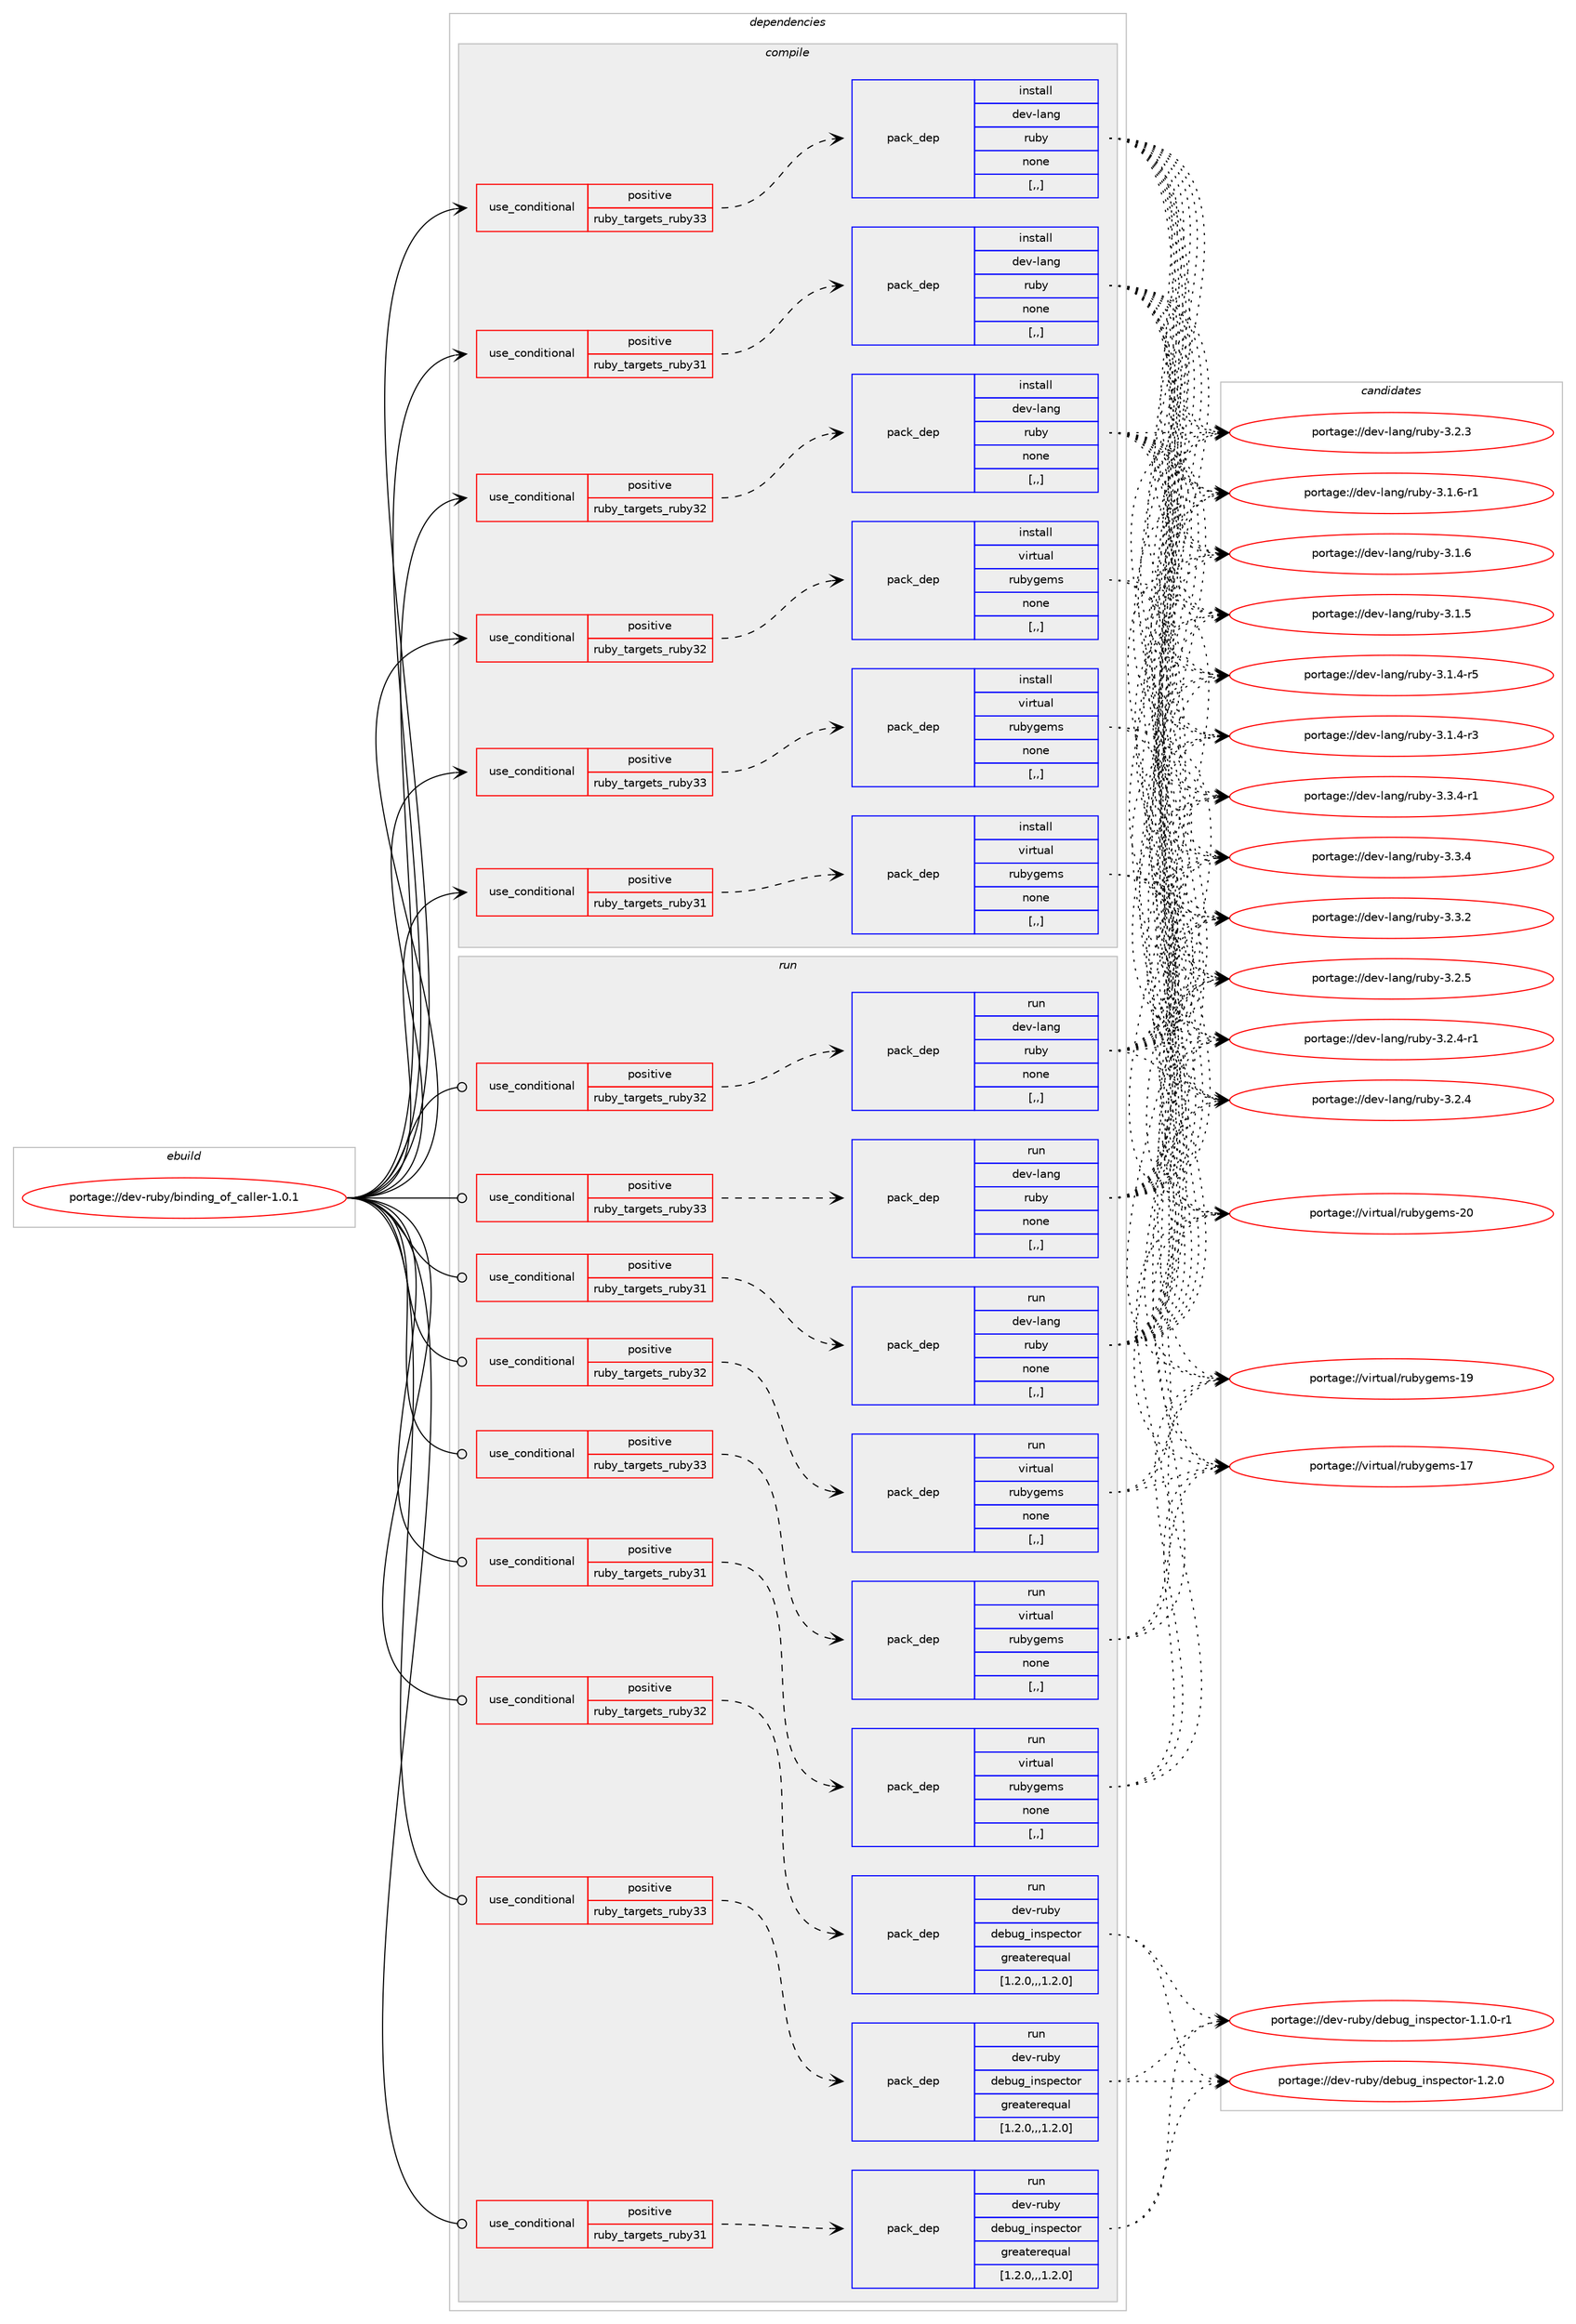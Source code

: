 digraph prolog {

# *************
# Graph options
# *************

newrank=true;
concentrate=true;
compound=true;
graph [rankdir=LR,fontname=Helvetica,fontsize=10,ranksep=1.5];#, ranksep=2.5, nodesep=0.2];
edge  [arrowhead=vee];
node  [fontname=Helvetica,fontsize=10];

# **********
# The ebuild
# **********

subgraph cluster_leftcol {
color=gray;
label=<<i>ebuild</i>>;
id [label="portage://dev-ruby/binding_of_caller-1.0.1", color=red, width=4, href="../dev-ruby/binding_of_caller-1.0.1.svg"];
}

# ****************
# The dependencies
# ****************

subgraph cluster_midcol {
color=gray;
label=<<i>dependencies</i>>;
subgraph cluster_compile {
fillcolor="#eeeeee";
style=filled;
label=<<i>compile</i>>;
subgraph cond45087 {
dependency178079 [label=<<TABLE BORDER="0" CELLBORDER="1" CELLSPACING="0" CELLPADDING="4"><TR><TD ROWSPAN="3" CELLPADDING="10">use_conditional</TD></TR><TR><TD>positive</TD></TR><TR><TD>ruby_targets_ruby31</TD></TR></TABLE>>, shape=none, color=red];
subgraph pack131701 {
dependency178080 [label=<<TABLE BORDER="0" CELLBORDER="1" CELLSPACING="0" CELLPADDING="4" WIDTH="220"><TR><TD ROWSPAN="6" CELLPADDING="30">pack_dep</TD></TR><TR><TD WIDTH="110">install</TD></TR><TR><TD>dev-lang</TD></TR><TR><TD>ruby</TD></TR><TR><TD>none</TD></TR><TR><TD>[,,]</TD></TR></TABLE>>, shape=none, color=blue];
}
dependency178079:e -> dependency178080:w [weight=20,style="dashed",arrowhead="vee"];
}
id:e -> dependency178079:w [weight=20,style="solid",arrowhead="vee"];
subgraph cond45088 {
dependency178081 [label=<<TABLE BORDER="0" CELLBORDER="1" CELLSPACING="0" CELLPADDING="4"><TR><TD ROWSPAN="3" CELLPADDING="10">use_conditional</TD></TR><TR><TD>positive</TD></TR><TR><TD>ruby_targets_ruby31</TD></TR></TABLE>>, shape=none, color=red];
subgraph pack131702 {
dependency178082 [label=<<TABLE BORDER="0" CELLBORDER="1" CELLSPACING="0" CELLPADDING="4" WIDTH="220"><TR><TD ROWSPAN="6" CELLPADDING="30">pack_dep</TD></TR><TR><TD WIDTH="110">install</TD></TR><TR><TD>virtual</TD></TR><TR><TD>rubygems</TD></TR><TR><TD>none</TD></TR><TR><TD>[,,]</TD></TR></TABLE>>, shape=none, color=blue];
}
dependency178081:e -> dependency178082:w [weight=20,style="dashed",arrowhead="vee"];
}
id:e -> dependency178081:w [weight=20,style="solid",arrowhead="vee"];
subgraph cond45089 {
dependency178083 [label=<<TABLE BORDER="0" CELLBORDER="1" CELLSPACING="0" CELLPADDING="4"><TR><TD ROWSPAN="3" CELLPADDING="10">use_conditional</TD></TR><TR><TD>positive</TD></TR><TR><TD>ruby_targets_ruby32</TD></TR></TABLE>>, shape=none, color=red];
subgraph pack131703 {
dependency178084 [label=<<TABLE BORDER="0" CELLBORDER="1" CELLSPACING="0" CELLPADDING="4" WIDTH="220"><TR><TD ROWSPAN="6" CELLPADDING="30">pack_dep</TD></TR><TR><TD WIDTH="110">install</TD></TR><TR><TD>dev-lang</TD></TR><TR><TD>ruby</TD></TR><TR><TD>none</TD></TR><TR><TD>[,,]</TD></TR></TABLE>>, shape=none, color=blue];
}
dependency178083:e -> dependency178084:w [weight=20,style="dashed",arrowhead="vee"];
}
id:e -> dependency178083:w [weight=20,style="solid",arrowhead="vee"];
subgraph cond45090 {
dependency178085 [label=<<TABLE BORDER="0" CELLBORDER="1" CELLSPACING="0" CELLPADDING="4"><TR><TD ROWSPAN="3" CELLPADDING="10">use_conditional</TD></TR><TR><TD>positive</TD></TR><TR><TD>ruby_targets_ruby32</TD></TR></TABLE>>, shape=none, color=red];
subgraph pack131704 {
dependency178086 [label=<<TABLE BORDER="0" CELLBORDER="1" CELLSPACING="0" CELLPADDING="4" WIDTH="220"><TR><TD ROWSPAN="6" CELLPADDING="30">pack_dep</TD></TR><TR><TD WIDTH="110">install</TD></TR><TR><TD>virtual</TD></TR><TR><TD>rubygems</TD></TR><TR><TD>none</TD></TR><TR><TD>[,,]</TD></TR></TABLE>>, shape=none, color=blue];
}
dependency178085:e -> dependency178086:w [weight=20,style="dashed",arrowhead="vee"];
}
id:e -> dependency178085:w [weight=20,style="solid",arrowhead="vee"];
subgraph cond45091 {
dependency178087 [label=<<TABLE BORDER="0" CELLBORDER="1" CELLSPACING="0" CELLPADDING="4"><TR><TD ROWSPAN="3" CELLPADDING="10">use_conditional</TD></TR><TR><TD>positive</TD></TR><TR><TD>ruby_targets_ruby33</TD></TR></TABLE>>, shape=none, color=red];
subgraph pack131705 {
dependency178088 [label=<<TABLE BORDER="0" CELLBORDER="1" CELLSPACING="0" CELLPADDING="4" WIDTH="220"><TR><TD ROWSPAN="6" CELLPADDING="30">pack_dep</TD></TR><TR><TD WIDTH="110">install</TD></TR><TR><TD>dev-lang</TD></TR><TR><TD>ruby</TD></TR><TR><TD>none</TD></TR><TR><TD>[,,]</TD></TR></TABLE>>, shape=none, color=blue];
}
dependency178087:e -> dependency178088:w [weight=20,style="dashed",arrowhead="vee"];
}
id:e -> dependency178087:w [weight=20,style="solid",arrowhead="vee"];
subgraph cond45092 {
dependency178089 [label=<<TABLE BORDER="0" CELLBORDER="1" CELLSPACING="0" CELLPADDING="4"><TR><TD ROWSPAN="3" CELLPADDING="10">use_conditional</TD></TR><TR><TD>positive</TD></TR><TR><TD>ruby_targets_ruby33</TD></TR></TABLE>>, shape=none, color=red];
subgraph pack131706 {
dependency178090 [label=<<TABLE BORDER="0" CELLBORDER="1" CELLSPACING="0" CELLPADDING="4" WIDTH="220"><TR><TD ROWSPAN="6" CELLPADDING="30">pack_dep</TD></TR><TR><TD WIDTH="110">install</TD></TR><TR><TD>virtual</TD></TR><TR><TD>rubygems</TD></TR><TR><TD>none</TD></TR><TR><TD>[,,]</TD></TR></TABLE>>, shape=none, color=blue];
}
dependency178089:e -> dependency178090:w [weight=20,style="dashed",arrowhead="vee"];
}
id:e -> dependency178089:w [weight=20,style="solid",arrowhead="vee"];
}
subgraph cluster_compileandrun {
fillcolor="#eeeeee";
style=filled;
label=<<i>compile and run</i>>;
}
subgraph cluster_run {
fillcolor="#eeeeee";
style=filled;
label=<<i>run</i>>;
subgraph cond45093 {
dependency178091 [label=<<TABLE BORDER="0" CELLBORDER="1" CELLSPACING="0" CELLPADDING="4"><TR><TD ROWSPAN="3" CELLPADDING="10">use_conditional</TD></TR><TR><TD>positive</TD></TR><TR><TD>ruby_targets_ruby31</TD></TR></TABLE>>, shape=none, color=red];
subgraph pack131707 {
dependency178092 [label=<<TABLE BORDER="0" CELLBORDER="1" CELLSPACING="0" CELLPADDING="4" WIDTH="220"><TR><TD ROWSPAN="6" CELLPADDING="30">pack_dep</TD></TR><TR><TD WIDTH="110">run</TD></TR><TR><TD>dev-lang</TD></TR><TR><TD>ruby</TD></TR><TR><TD>none</TD></TR><TR><TD>[,,]</TD></TR></TABLE>>, shape=none, color=blue];
}
dependency178091:e -> dependency178092:w [weight=20,style="dashed",arrowhead="vee"];
}
id:e -> dependency178091:w [weight=20,style="solid",arrowhead="odot"];
subgraph cond45094 {
dependency178093 [label=<<TABLE BORDER="0" CELLBORDER="1" CELLSPACING="0" CELLPADDING="4"><TR><TD ROWSPAN="3" CELLPADDING="10">use_conditional</TD></TR><TR><TD>positive</TD></TR><TR><TD>ruby_targets_ruby31</TD></TR></TABLE>>, shape=none, color=red];
subgraph pack131708 {
dependency178094 [label=<<TABLE BORDER="0" CELLBORDER="1" CELLSPACING="0" CELLPADDING="4" WIDTH="220"><TR><TD ROWSPAN="6" CELLPADDING="30">pack_dep</TD></TR><TR><TD WIDTH="110">run</TD></TR><TR><TD>dev-ruby</TD></TR><TR><TD>debug_inspector</TD></TR><TR><TD>greaterequal</TD></TR><TR><TD>[1.2.0,,,1.2.0]</TD></TR></TABLE>>, shape=none, color=blue];
}
dependency178093:e -> dependency178094:w [weight=20,style="dashed",arrowhead="vee"];
}
id:e -> dependency178093:w [weight=20,style="solid",arrowhead="odot"];
subgraph cond45095 {
dependency178095 [label=<<TABLE BORDER="0" CELLBORDER="1" CELLSPACING="0" CELLPADDING="4"><TR><TD ROWSPAN="3" CELLPADDING="10">use_conditional</TD></TR><TR><TD>positive</TD></TR><TR><TD>ruby_targets_ruby31</TD></TR></TABLE>>, shape=none, color=red];
subgraph pack131709 {
dependency178096 [label=<<TABLE BORDER="0" CELLBORDER="1" CELLSPACING="0" CELLPADDING="4" WIDTH="220"><TR><TD ROWSPAN="6" CELLPADDING="30">pack_dep</TD></TR><TR><TD WIDTH="110">run</TD></TR><TR><TD>virtual</TD></TR><TR><TD>rubygems</TD></TR><TR><TD>none</TD></TR><TR><TD>[,,]</TD></TR></TABLE>>, shape=none, color=blue];
}
dependency178095:e -> dependency178096:w [weight=20,style="dashed",arrowhead="vee"];
}
id:e -> dependency178095:w [weight=20,style="solid",arrowhead="odot"];
subgraph cond45096 {
dependency178097 [label=<<TABLE BORDER="0" CELLBORDER="1" CELLSPACING="0" CELLPADDING="4"><TR><TD ROWSPAN="3" CELLPADDING="10">use_conditional</TD></TR><TR><TD>positive</TD></TR><TR><TD>ruby_targets_ruby32</TD></TR></TABLE>>, shape=none, color=red];
subgraph pack131710 {
dependency178098 [label=<<TABLE BORDER="0" CELLBORDER="1" CELLSPACING="0" CELLPADDING="4" WIDTH="220"><TR><TD ROWSPAN="6" CELLPADDING="30">pack_dep</TD></TR><TR><TD WIDTH="110">run</TD></TR><TR><TD>dev-lang</TD></TR><TR><TD>ruby</TD></TR><TR><TD>none</TD></TR><TR><TD>[,,]</TD></TR></TABLE>>, shape=none, color=blue];
}
dependency178097:e -> dependency178098:w [weight=20,style="dashed",arrowhead="vee"];
}
id:e -> dependency178097:w [weight=20,style="solid",arrowhead="odot"];
subgraph cond45097 {
dependency178099 [label=<<TABLE BORDER="0" CELLBORDER="1" CELLSPACING="0" CELLPADDING="4"><TR><TD ROWSPAN="3" CELLPADDING="10">use_conditional</TD></TR><TR><TD>positive</TD></TR><TR><TD>ruby_targets_ruby32</TD></TR></TABLE>>, shape=none, color=red];
subgraph pack131711 {
dependency178100 [label=<<TABLE BORDER="0" CELLBORDER="1" CELLSPACING="0" CELLPADDING="4" WIDTH="220"><TR><TD ROWSPAN="6" CELLPADDING="30">pack_dep</TD></TR><TR><TD WIDTH="110">run</TD></TR><TR><TD>dev-ruby</TD></TR><TR><TD>debug_inspector</TD></TR><TR><TD>greaterequal</TD></TR><TR><TD>[1.2.0,,,1.2.0]</TD></TR></TABLE>>, shape=none, color=blue];
}
dependency178099:e -> dependency178100:w [weight=20,style="dashed",arrowhead="vee"];
}
id:e -> dependency178099:w [weight=20,style="solid",arrowhead="odot"];
subgraph cond45098 {
dependency178101 [label=<<TABLE BORDER="0" CELLBORDER="1" CELLSPACING="0" CELLPADDING="4"><TR><TD ROWSPAN="3" CELLPADDING="10">use_conditional</TD></TR><TR><TD>positive</TD></TR><TR><TD>ruby_targets_ruby32</TD></TR></TABLE>>, shape=none, color=red];
subgraph pack131712 {
dependency178102 [label=<<TABLE BORDER="0" CELLBORDER="1" CELLSPACING="0" CELLPADDING="4" WIDTH="220"><TR><TD ROWSPAN="6" CELLPADDING="30">pack_dep</TD></TR><TR><TD WIDTH="110">run</TD></TR><TR><TD>virtual</TD></TR><TR><TD>rubygems</TD></TR><TR><TD>none</TD></TR><TR><TD>[,,]</TD></TR></TABLE>>, shape=none, color=blue];
}
dependency178101:e -> dependency178102:w [weight=20,style="dashed",arrowhead="vee"];
}
id:e -> dependency178101:w [weight=20,style="solid",arrowhead="odot"];
subgraph cond45099 {
dependency178103 [label=<<TABLE BORDER="0" CELLBORDER="1" CELLSPACING="0" CELLPADDING="4"><TR><TD ROWSPAN="3" CELLPADDING="10">use_conditional</TD></TR><TR><TD>positive</TD></TR><TR><TD>ruby_targets_ruby33</TD></TR></TABLE>>, shape=none, color=red];
subgraph pack131713 {
dependency178104 [label=<<TABLE BORDER="0" CELLBORDER="1" CELLSPACING="0" CELLPADDING="4" WIDTH="220"><TR><TD ROWSPAN="6" CELLPADDING="30">pack_dep</TD></TR><TR><TD WIDTH="110">run</TD></TR><TR><TD>dev-lang</TD></TR><TR><TD>ruby</TD></TR><TR><TD>none</TD></TR><TR><TD>[,,]</TD></TR></TABLE>>, shape=none, color=blue];
}
dependency178103:e -> dependency178104:w [weight=20,style="dashed",arrowhead="vee"];
}
id:e -> dependency178103:w [weight=20,style="solid",arrowhead="odot"];
subgraph cond45100 {
dependency178105 [label=<<TABLE BORDER="0" CELLBORDER="1" CELLSPACING="0" CELLPADDING="4"><TR><TD ROWSPAN="3" CELLPADDING="10">use_conditional</TD></TR><TR><TD>positive</TD></TR><TR><TD>ruby_targets_ruby33</TD></TR></TABLE>>, shape=none, color=red];
subgraph pack131714 {
dependency178106 [label=<<TABLE BORDER="0" CELLBORDER="1" CELLSPACING="0" CELLPADDING="4" WIDTH="220"><TR><TD ROWSPAN="6" CELLPADDING="30">pack_dep</TD></TR><TR><TD WIDTH="110">run</TD></TR><TR><TD>dev-ruby</TD></TR><TR><TD>debug_inspector</TD></TR><TR><TD>greaterequal</TD></TR><TR><TD>[1.2.0,,,1.2.0]</TD></TR></TABLE>>, shape=none, color=blue];
}
dependency178105:e -> dependency178106:w [weight=20,style="dashed",arrowhead="vee"];
}
id:e -> dependency178105:w [weight=20,style="solid",arrowhead="odot"];
subgraph cond45101 {
dependency178107 [label=<<TABLE BORDER="0" CELLBORDER="1" CELLSPACING="0" CELLPADDING="4"><TR><TD ROWSPAN="3" CELLPADDING="10">use_conditional</TD></TR><TR><TD>positive</TD></TR><TR><TD>ruby_targets_ruby33</TD></TR></TABLE>>, shape=none, color=red];
subgraph pack131715 {
dependency178108 [label=<<TABLE BORDER="0" CELLBORDER="1" CELLSPACING="0" CELLPADDING="4" WIDTH="220"><TR><TD ROWSPAN="6" CELLPADDING="30">pack_dep</TD></TR><TR><TD WIDTH="110">run</TD></TR><TR><TD>virtual</TD></TR><TR><TD>rubygems</TD></TR><TR><TD>none</TD></TR><TR><TD>[,,]</TD></TR></TABLE>>, shape=none, color=blue];
}
dependency178107:e -> dependency178108:w [weight=20,style="dashed",arrowhead="vee"];
}
id:e -> dependency178107:w [weight=20,style="solid",arrowhead="odot"];
}
}

# **************
# The candidates
# **************

subgraph cluster_choices {
rank=same;
color=gray;
label=<<i>candidates</i>>;

subgraph choice131701 {
color=black;
nodesep=1;
choice100101118451089711010347114117981214551465146524511449 [label="portage://dev-lang/ruby-3.3.4-r1", color=red, width=4,href="../dev-lang/ruby-3.3.4-r1.svg"];
choice10010111845108971101034711411798121455146514652 [label="portage://dev-lang/ruby-3.3.4", color=red, width=4,href="../dev-lang/ruby-3.3.4.svg"];
choice10010111845108971101034711411798121455146514650 [label="portage://dev-lang/ruby-3.3.2", color=red, width=4,href="../dev-lang/ruby-3.3.2.svg"];
choice10010111845108971101034711411798121455146504653 [label="portage://dev-lang/ruby-3.2.5", color=red, width=4,href="../dev-lang/ruby-3.2.5.svg"];
choice100101118451089711010347114117981214551465046524511449 [label="portage://dev-lang/ruby-3.2.4-r1", color=red, width=4,href="../dev-lang/ruby-3.2.4-r1.svg"];
choice10010111845108971101034711411798121455146504652 [label="portage://dev-lang/ruby-3.2.4", color=red, width=4,href="../dev-lang/ruby-3.2.4.svg"];
choice10010111845108971101034711411798121455146504651 [label="portage://dev-lang/ruby-3.2.3", color=red, width=4,href="../dev-lang/ruby-3.2.3.svg"];
choice100101118451089711010347114117981214551464946544511449 [label="portage://dev-lang/ruby-3.1.6-r1", color=red, width=4,href="../dev-lang/ruby-3.1.6-r1.svg"];
choice10010111845108971101034711411798121455146494654 [label="portage://dev-lang/ruby-3.1.6", color=red, width=4,href="../dev-lang/ruby-3.1.6.svg"];
choice10010111845108971101034711411798121455146494653 [label="portage://dev-lang/ruby-3.1.5", color=red, width=4,href="../dev-lang/ruby-3.1.5.svg"];
choice100101118451089711010347114117981214551464946524511453 [label="portage://dev-lang/ruby-3.1.4-r5", color=red, width=4,href="../dev-lang/ruby-3.1.4-r5.svg"];
choice100101118451089711010347114117981214551464946524511451 [label="portage://dev-lang/ruby-3.1.4-r3", color=red, width=4,href="../dev-lang/ruby-3.1.4-r3.svg"];
dependency178080:e -> choice100101118451089711010347114117981214551465146524511449:w [style=dotted,weight="100"];
dependency178080:e -> choice10010111845108971101034711411798121455146514652:w [style=dotted,weight="100"];
dependency178080:e -> choice10010111845108971101034711411798121455146514650:w [style=dotted,weight="100"];
dependency178080:e -> choice10010111845108971101034711411798121455146504653:w [style=dotted,weight="100"];
dependency178080:e -> choice100101118451089711010347114117981214551465046524511449:w [style=dotted,weight="100"];
dependency178080:e -> choice10010111845108971101034711411798121455146504652:w [style=dotted,weight="100"];
dependency178080:e -> choice10010111845108971101034711411798121455146504651:w [style=dotted,weight="100"];
dependency178080:e -> choice100101118451089711010347114117981214551464946544511449:w [style=dotted,weight="100"];
dependency178080:e -> choice10010111845108971101034711411798121455146494654:w [style=dotted,weight="100"];
dependency178080:e -> choice10010111845108971101034711411798121455146494653:w [style=dotted,weight="100"];
dependency178080:e -> choice100101118451089711010347114117981214551464946524511453:w [style=dotted,weight="100"];
dependency178080:e -> choice100101118451089711010347114117981214551464946524511451:w [style=dotted,weight="100"];
}
subgraph choice131702 {
color=black;
nodesep=1;
choice118105114116117971084711411798121103101109115455048 [label="portage://virtual/rubygems-20", color=red, width=4,href="../virtual/rubygems-20.svg"];
choice118105114116117971084711411798121103101109115454957 [label="portage://virtual/rubygems-19", color=red, width=4,href="../virtual/rubygems-19.svg"];
choice118105114116117971084711411798121103101109115454955 [label="portage://virtual/rubygems-17", color=red, width=4,href="../virtual/rubygems-17.svg"];
dependency178082:e -> choice118105114116117971084711411798121103101109115455048:w [style=dotted,weight="100"];
dependency178082:e -> choice118105114116117971084711411798121103101109115454957:w [style=dotted,weight="100"];
dependency178082:e -> choice118105114116117971084711411798121103101109115454955:w [style=dotted,weight="100"];
}
subgraph choice131703 {
color=black;
nodesep=1;
choice100101118451089711010347114117981214551465146524511449 [label="portage://dev-lang/ruby-3.3.4-r1", color=red, width=4,href="../dev-lang/ruby-3.3.4-r1.svg"];
choice10010111845108971101034711411798121455146514652 [label="portage://dev-lang/ruby-3.3.4", color=red, width=4,href="../dev-lang/ruby-3.3.4.svg"];
choice10010111845108971101034711411798121455146514650 [label="portage://dev-lang/ruby-3.3.2", color=red, width=4,href="../dev-lang/ruby-3.3.2.svg"];
choice10010111845108971101034711411798121455146504653 [label="portage://dev-lang/ruby-3.2.5", color=red, width=4,href="../dev-lang/ruby-3.2.5.svg"];
choice100101118451089711010347114117981214551465046524511449 [label="portage://dev-lang/ruby-3.2.4-r1", color=red, width=4,href="../dev-lang/ruby-3.2.4-r1.svg"];
choice10010111845108971101034711411798121455146504652 [label="portage://dev-lang/ruby-3.2.4", color=red, width=4,href="../dev-lang/ruby-3.2.4.svg"];
choice10010111845108971101034711411798121455146504651 [label="portage://dev-lang/ruby-3.2.3", color=red, width=4,href="../dev-lang/ruby-3.2.3.svg"];
choice100101118451089711010347114117981214551464946544511449 [label="portage://dev-lang/ruby-3.1.6-r1", color=red, width=4,href="../dev-lang/ruby-3.1.6-r1.svg"];
choice10010111845108971101034711411798121455146494654 [label="portage://dev-lang/ruby-3.1.6", color=red, width=4,href="../dev-lang/ruby-3.1.6.svg"];
choice10010111845108971101034711411798121455146494653 [label="portage://dev-lang/ruby-3.1.5", color=red, width=4,href="../dev-lang/ruby-3.1.5.svg"];
choice100101118451089711010347114117981214551464946524511453 [label="portage://dev-lang/ruby-3.1.4-r5", color=red, width=4,href="../dev-lang/ruby-3.1.4-r5.svg"];
choice100101118451089711010347114117981214551464946524511451 [label="portage://dev-lang/ruby-3.1.4-r3", color=red, width=4,href="../dev-lang/ruby-3.1.4-r3.svg"];
dependency178084:e -> choice100101118451089711010347114117981214551465146524511449:w [style=dotted,weight="100"];
dependency178084:e -> choice10010111845108971101034711411798121455146514652:w [style=dotted,weight="100"];
dependency178084:e -> choice10010111845108971101034711411798121455146514650:w [style=dotted,weight="100"];
dependency178084:e -> choice10010111845108971101034711411798121455146504653:w [style=dotted,weight="100"];
dependency178084:e -> choice100101118451089711010347114117981214551465046524511449:w [style=dotted,weight="100"];
dependency178084:e -> choice10010111845108971101034711411798121455146504652:w [style=dotted,weight="100"];
dependency178084:e -> choice10010111845108971101034711411798121455146504651:w [style=dotted,weight="100"];
dependency178084:e -> choice100101118451089711010347114117981214551464946544511449:w [style=dotted,weight="100"];
dependency178084:e -> choice10010111845108971101034711411798121455146494654:w [style=dotted,weight="100"];
dependency178084:e -> choice10010111845108971101034711411798121455146494653:w [style=dotted,weight="100"];
dependency178084:e -> choice100101118451089711010347114117981214551464946524511453:w [style=dotted,weight="100"];
dependency178084:e -> choice100101118451089711010347114117981214551464946524511451:w [style=dotted,weight="100"];
}
subgraph choice131704 {
color=black;
nodesep=1;
choice118105114116117971084711411798121103101109115455048 [label="portage://virtual/rubygems-20", color=red, width=4,href="../virtual/rubygems-20.svg"];
choice118105114116117971084711411798121103101109115454957 [label="portage://virtual/rubygems-19", color=red, width=4,href="../virtual/rubygems-19.svg"];
choice118105114116117971084711411798121103101109115454955 [label="portage://virtual/rubygems-17", color=red, width=4,href="../virtual/rubygems-17.svg"];
dependency178086:e -> choice118105114116117971084711411798121103101109115455048:w [style=dotted,weight="100"];
dependency178086:e -> choice118105114116117971084711411798121103101109115454957:w [style=dotted,weight="100"];
dependency178086:e -> choice118105114116117971084711411798121103101109115454955:w [style=dotted,weight="100"];
}
subgraph choice131705 {
color=black;
nodesep=1;
choice100101118451089711010347114117981214551465146524511449 [label="portage://dev-lang/ruby-3.3.4-r1", color=red, width=4,href="../dev-lang/ruby-3.3.4-r1.svg"];
choice10010111845108971101034711411798121455146514652 [label="portage://dev-lang/ruby-3.3.4", color=red, width=4,href="../dev-lang/ruby-3.3.4.svg"];
choice10010111845108971101034711411798121455146514650 [label="portage://dev-lang/ruby-3.3.2", color=red, width=4,href="../dev-lang/ruby-3.3.2.svg"];
choice10010111845108971101034711411798121455146504653 [label="portage://dev-lang/ruby-3.2.5", color=red, width=4,href="../dev-lang/ruby-3.2.5.svg"];
choice100101118451089711010347114117981214551465046524511449 [label="portage://dev-lang/ruby-3.2.4-r1", color=red, width=4,href="../dev-lang/ruby-3.2.4-r1.svg"];
choice10010111845108971101034711411798121455146504652 [label="portage://dev-lang/ruby-3.2.4", color=red, width=4,href="../dev-lang/ruby-3.2.4.svg"];
choice10010111845108971101034711411798121455146504651 [label="portage://dev-lang/ruby-3.2.3", color=red, width=4,href="../dev-lang/ruby-3.2.3.svg"];
choice100101118451089711010347114117981214551464946544511449 [label="portage://dev-lang/ruby-3.1.6-r1", color=red, width=4,href="../dev-lang/ruby-3.1.6-r1.svg"];
choice10010111845108971101034711411798121455146494654 [label="portage://dev-lang/ruby-3.1.6", color=red, width=4,href="../dev-lang/ruby-3.1.6.svg"];
choice10010111845108971101034711411798121455146494653 [label="portage://dev-lang/ruby-3.1.5", color=red, width=4,href="../dev-lang/ruby-3.1.5.svg"];
choice100101118451089711010347114117981214551464946524511453 [label="portage://dev-lang/ruby-3.1.4-r5", color=red, width=4,href="../dev-lang/ruby-3.1.4-r5.svg"];
choice100101118451089711010347114117981214551464946524511451 [label="portage://dev-lang/ruby-3.1.4-r3", color=red, width=4,href="../dev-lang/ruby-3.1.4-r3.svg"];
dependency178088:e -> choice100101118451089711010347114117981214551465146524511449:w [style=dotted,weight="100"];
dependency178088:e -> choice10010111845108971101034711411798121455146514652:w [style=dotted,weight="100"];
dependency178088:e -> choice10010111845108971101034711411798121455146514650:w [style=dotted,weight="100"];
dependency178088:e -> choice10010111845108971101034711411798121455146504653:w [style=dotted,weight="100"];
dependency178088:e -> choice100101118451089711010347114117981214551465046524511449:w [style=dotted,weight="100"];
dependency178088:e -> choice10010111845108971101034711411798121455146504652:w [style=dotted,weight="100"];
dependency178088:e -> choice10010111845108971101034711411798121455146504651:w [style=dotted,weight="100"];
dependency178088:e -> choice100101118451089711010347114117981214551464946544511449:w [style=dotted,weight="100"];
dependency178088:e -> choice10010111845108971101034711411798121455146494654:w [style=dotted,weight="100"];
dependency178088:e -> choice10010111845108971101034711411798121455146494653:w [style=dotted,weight="100"];
dependency178088:e -> choice100101118451089711010347114117981214551464946524511453:w [style=dotted,weight="100"];
dependency178088:e -> choice100101118451089711010347114117981214551464946524511451:w [style=dotted,weight="100"];
}
subgraph choice131706 {
color=black;
nodesep=1;
choice118105114116117971084711411798121103101109115455048 [label="portage://virtual/rubygems-20", color=red, width=4,href="../virtual/rubygems-20.svg"];
choice118105114116117971084711411798121103101109115454957 [label="portage://virtual/rubygems-19", color=red, width=4,href="../virtual/rubygems-19.svg"];
choice118105114116117971084711411798121103101109115454955 [label="portage://virtual/rubygems-17", color=red, width=4,href="../virtual/rubygems-17.svg"];
dependency178090:e -> choice118105114116117971084711411798121103101109115455048:w [style=dotted,weight="100"];
dependency178090:e -> choice118105114116117971084711411798121103101109115454957:w [style=dotted,weight="100"];
dependency178090:e -> choice118105114116117971084711411798121103101109115454955:w [style=dotted,weight="100"];
}
subgraph choice131707 {
color=black;
nodesep=1;
choice100101118451089711010347114117981214551465146524511449 [label="portage://dev-lang/ruby-3.3.4-r1", color=red, width=4,href="../dev-lang/ruby-3.3.4-r1.svg"];
choice10010111845108971101034711411798121455146514652 [label="portage://dev-lang/ruby-3.3.4", color=red, width=4,href="../dev-lang/ruby-3.3.4.svg"];
choice10010111845108971101034711411798121455146514650 [label="portage://dev-lang/ruby-3.3.2", color=red, width=4,href="../dev-lang/ruby-3.3.2.svg"];
choice10010111845108971101034711411798121455146504653 [label="portage://dev-lang/ruby-3.2.5", color=red, width=4,href="../dev-lang/ruby-3.2.5.svg"];
choice100101118451089711010347114117981214551465046524511449 [label="portage://dev-lang/ruby-3.2.4-r1", color=red, width=4,href="../dev-lang/ruby-3.2.4-r1.svg"];
choice10010111845108971101034711411798121455146504652 [label="portage://dev-lang/ruby-3.2.4", color=red, width=4,href="../dev-lang/ruby-3.2.4.svg"];
choice10010111845108971101034711411798121455146504651 [label="portage://dev-lang/ruby-3.2.3", color=red, width=4,href="../dev-lang/ruby-3.2.3.svg"];
choice100101118451089711010347114117981214551464946544511449 [label="portage://dev-lang/ruby-3.1.6-r1", color=red, width=4,href="../dev-lang/ruby-3.1.6-r1.svg"];
choice10010111845108971101034711411798121455146494654 [label="portage://dev-lang/ruby-3.1.6", color=red, width=4,href="../dev-lang/ruby-3.1.6.svg"];
choice10010111845108971101034711411798121455146494653 [label="portage://dev-lang/ruby-3.1.5", color=red, width=4,href="../dev-lang/ruby-3.1.5.svg"];
choice100101118451089711010347114117981214551464946524511453 [label="portage://dev-lang/ruby-3.1.4-r5", color=red, width=4,href="../dev-lang/ruby-3.1.4-r5.svg"];
choice100101118451089711010347114117981214551464946524511451 [label="portage://dev-lang/ruby-3.1.4-r3", color=red, width=4,href="../dev-lang/ruby-3.1.4-r3.svg"];
dependency178092:e -> choice100101118451089711010347114117981214551465146524511449:w [style=dotted,weight="100"];
dependency178092:e -> choice10010111845108971101034711411798121455146514652:w [style=dotted,weight="100"];
dependency178092:e -> choice10010111845108971101034711411798121455146514650:w [style=dotted,weight="100"];
dependency178092:e -> choice10010111845108971101034711411798121455146504653:w [style=dotted,weight="100"];
dependency178092:e -> choice100101118451089711010347114117981214551465046524511449:w [style=dotted,weight="100"];
dependency178092:e -> choice10010111845108971101034711411798121455146504652:w [style=dotted,weight="100"];
dependency178092:e -> choice10010111845108971101034711411798121455146504651:w [style=dotted,weight="100"];
dependency178092:e -> choice100101118451089711010347114117981214551464946544511449:w [style=dotted,weight="100"];
dependency178092:e -> choice10010111845108971101034711411798121455146494654:w [style=dotted,weight="100"];
dependency178092:e -> choice10010111845108971101034711411798121455146494653:w [style=dotted,weight="100"];
dependency178092:e -> choice100101118451089711010347114117981214551464946524511453:w [style=dotted,weight="100"];
dependency178092:e -> choice100101118451089711010347114117981214551464946524511451:w [style=dotted,weight="100"];
}
subgraph choice131708 {
color=black;
nodesep=1;
choice100101118451141179812147100101981171039510511011511210199116111114454946504648 [label="portage://dev-ruby/debug_inspector-1.2.0", color=red, width=4,href="../dev-ruby/debug_inspector-1.2.0.svg"];
choice1001011184511411798121471001019811710395105110115112101991161111144549464946484511449 [label="portage://dev-ruby/debug_inspector-1.1.0-r1", color=red, width=4,href="../dev-ruby/debug_inspector-1.1.0-r1.svg"];
dependency178094:e -> choice100101118451141179812147100101981171039510511011511210199116111114454946504648:w [style=dotted,weight="100"];
dependency178094:e -> choice1001011184511411798121471001019811710395105110115112101991161111144549464946484511449:w [style=dotted,weight="100"];
}
subgraph choice131709 {
color=black;
nodesep=1;
choice118105114116117971084711411798121103101109115455048 [label="portage://virtual/rubygems-20", color=red, width=4,href="../virtual/rubygems-20.svg"];
choice118105114116117971084711411798121103101109115454957 [label="portage://virtual/rubygems-19", color=red, width=4,href="../virtual/rubygems-19.svg"];
choice118105114116117971084711411798121103101109115454955 [label="portage://virtual/rubygems-17", color=red, width=4,href="../virtual/rubygems-17.svg"];
dependency178096:e -> choice118105114116117971084711411798121103101109115455048:w [style=dotted,weight="100"];
dependency178096:e -> choice118105114116117971084711411798121103101109115454957:w [style=dotted,weight="100"];
dependency178096:e -> choice118105114116117971084711411798121103101109115454955:w [style=dotted,weight="100"];
}
subgraph choice131710 {
color=black;
nodesep=1;
choice100101118451089711010347114117981214551465146524511449 [label="portage://dev-lang/ruby-3.3.4-r1", color=red, width=4,href="../dev-lang/ruby-3.3.4-r1.svg"];
choice10010111845108971101034711411798121455146514652 [label="portage://dev-lang/ruby-3.3.4", color=red, width=4,href="../dev-lang/ruby-3.3.4.svg"];
choice10010111845108971101034711411798121455146514650 [label="portage://dev-lang/ruby-3.3.2", color=red, width=4,href="../dev-lang/ruby-3.3.2.svg"];
choice10010111845108971101034711411798121455146504653 [label="portage://dev-lang/ruby-3.2.5", color=red, width=4,href="../dev-lang/ruby-3.2.5.svg"];
choice100101118451089711010347114117981214551465046524511449 [label="portage://dev-lang/ruby-3.2.4-r1", color=red, width=4,href="../dev-lang/ruby-3.2.4-r1.svg"];
choice10010111845108971101034711411798121455146504652 [label="portage://dev-lang/ruby-3.2.4", color=red, width=4,href="../dev-lang/ruby-3.2.4.svg"];
choice10010111845108971101034711411798121455146504651 [label="portage://dev-lang/ruby-3.2.3", color=red, width=4,href="../dev-lang/ruby-3.2.3.svg"];
choice100101118451089711010347114117981214551464946544511449 [label="portage://dev-lang/ruby-3.1.6-r1", color=red, width=4,href="../dev-lang/ruby-3.1.6-r1.svg"];
choice10010111845108971101034711411798121455146494654 [label="portage://dev-lang/ruby-3.1.6", color=red, width=4,href="../dev-lang/ruby-3.1.6.svg"];
choice10010111845108971101034711411798121455146494653 [label="portage://dev-lang/ruby-3.1.5", color=red, width=4,href="../dev-lang/ruby-3.1.5.svg"];
choice100101118451089711010347114117981214551464946524511453 [label="portage://dev-lang/ruby-3.1.4-r5", color=red, width=4,href="../dev-lang/ruby-3.1.4-r5.svg"];
choice100101118451089711010347114117981214551464946524511451 [label="portage://dev-lang/ruby-3.1.4-r3", color=red, width=4,href="../dev-lang/ruby-3.1.4-r3.svg"];
dependency178098:e -> choice100101118451089711010347114117981214551465146524511449:w [style=dotted,weight="100"];
dependency178098:e -> choice10010111845108971101034711411798121455146514652:w [style=dotted,weight="100"];
dependency178098:e -> choice10010111845108971101034711411798121455146514650:w [style=dotted,weight="100"];
dependency178098:e -> choice10010111845108971101034711411798121455146504653:w [style=dotted,weight="100"];
dependency178098:e -> choice100101118451089711010347114117981214551465046524511449:w [style=dotted,weight="100"];
dependency178098:e -> choice10010111845108971101034711411798121455146504652:w [style=dotted,weight="100"];
dependency178098:e -> choice10010111845108971101034711411798121455146504651:w [style=dotted,weight="100"];
dependency178098:e -> choice100101118451089711010347114117981214551464946544511449:w [style=dotted,weight="100"];
dependency178098:e -> choice10010111845108971101034711411798121455146494654:w [style=dotted,weight="100"];
dependency178098:e -> choice10010111845108971101034711411798121455146494653:w [style=dotted,weight="100"];
dependency178098:e -> choice100101118451089711010347114117981214551464946524511453:w [style=dotted,weight="100"];
dependency178098:e -> choice100101118451089711010347114117981214551464946524511451:w [style=dotted,weight="100"];
}
subgraph choice131711 {
color=black;
nodesep=1;
choice100101118451141179812147100101981171039510511011511210199116111114454946504648 [label="portage://dev-ruby/debug_inspector-1.2.0", color=red, width=4,href="../dev-ruby/debug_inspector-1.2.0.svg"];
choice1001011184511411798121471001019811710395105110115112101991161111144549464946484511449 [label="portage://dev-ruby/debug_inspector-1.1.0-r1", color=red, width=4,href="../dev-ruby/debug_inspector-1.1.0-r1.svg"];
dependency178100:e -> choice100101118451141179812147100101981171039510511011511210199116111114454946504648:w [style=dotted,weight="100"];
dependency178100:e -> choice1001011184511411798121471001019811710395105110115112101991161111144549464946484511449:w [style=dotted,weight="100"];
}
subgraph choice131712 {
color=black;
nodesep=1;
choice118105114116117971084711411798121103101109115455048 [label="portage://virtual/rubygems-20", color=red, width=4,href="../virtual/rubygems-20.svg"];
choice118105114116117971084711411798121103101109115454957 [label="portage://virtual/rubygems-19", color=red, width=4,href="../virtual/rubygems-19.svg"];
choice118105114116117971084711411798121103101109115454955 [label="portage://virtual/rubygems-17", color=red, width=4,href="../virtual/rubygems-17.svg"];
dependency178102:e -> choice118105114116117971084711411798121103101109115455048:w [style=dotted,weight="100"];
dependency178102:e -> choice118105114116117971084711411798121103101109115454957:w [style=dotted,weight="100"];
dependency178102:e -> choice118105114116117971084711411798121103101109115454955:w [style=dotted,weight="100"];
}
subgraph choice131713 {
color=black;
nodesep=1;
choice100101118451089711010347114117981214551465146524511449 [label="portage://dev-lang/ruby-3.3.4-r1", color=red, width=4,href="../dev-lang/ruby-3.3.4-r1.svg"];
choice10010111845108971101034711411798121455146514652 [label="portage://dev-lang/ruby-3.3.4", color=red, width=4,href="../dev-lang/ruby-3.3.4.svg"];
choice10010111845108971101034711411798121455146514650 [label="portage://dev-lang/ruby-3.3.2", color=red, width=4,href="../dev-lang/ruby-3.3.2.svg"];
choice10010111845108971101034711411798121455146504653 [label="portage://dev-lang/ruby-3.2.5", color=red, width=4,href="../dev-lang/ruby-3.2.5.svg"];
choice100101118451089711010347114117981214551465046524511449 [label="portage://dev-lang/ruby-3.2.4-r1", color=red, width=4,href="../dev-lang/ruby-3.2.4-r1.svg"];
choice10010111845108971101034711411798121455146504652 [label="portage://dev-lang/ruby-3.2.4", color=red, width=4,href="../dev-lang/ruby-3.2.4.svg"];
choice10010111845108971101034711411798121455146504651 [label="portage://dev-lang/ruby-3.2.3", color=red, width=4,href="../dev-lang/ruby-3.2.3.svg"];
choice100101118451089711010347114117981214551464946544511449 [label="portage://dev-lang/ruby-3.1.6-r1", color=red, width=4,href="../dev-lang/ruby-3.1.6-r1.svg"];
choice10010111845108971101034711411798121455146494654 [label="portage://dev-lang/ruby-3.1.6", color=red, width=4,href="../dev-lang/ruby-3.1.6.svg"];
choice10010111845108971101034711411798121455146494653 [label="portage://dev-lang/ruby-3.1.5", color=red, width=4,href="../dev-lang/ruby-3.1.5.svg"];
choice100101118451089711010347114117981214551464946524511453 [label="portage://dev-lang/ruby-3.1.4-r5", color=red, width=4,href="../dev-lang/ruby-3.1.4-r5.svg"];
choice100101118451089711010347114117981214551464946524511451 [label="portage://dev-lang/ruby-3.1.4-r3", color=red, width=4,href="../dev-lang/ruby-3.1.4-r3.svg"];
dependency178104:e -> choice100101118451089711010347114117981214551465146524511449:w [style=dotted,weight="100"];
dependency178104:e -> choice10010111845108971101034711411798121455146514652:w [style=dotted,weight="100"];
dependency178104:e -> choice10010111845108971101034711411798121455146514650:w [style=dotted,weight="100"];
dependency178104:e -> choice10010111845108971101034711411798121455146504653:w [style=dotted,weight="100"];
dependency178104:e -> choice100101118451089711010347114117981214551465046524511449:w [style=dotted,weight="100"];
dependency178104:e -> choice10010111845108971101034711411798121455146504652:w [style=dotted,weight="100"];
dependency178104:e -> choice10010111845108971101034711411798121455146504651:w [style=dotted,weight="100"];
dependency178104:e -> choice100101118451089711010347114117981214551464946544511449:w [style=dotted,weight="100"];
dependency178104:e -> choice10010111845108971101034711411798121455146494654:w [style=dotted,weight="100"];
dependency178104:e -> choice10010111845108971101034711411798121455146494653:w [style=dotted,weight="100"];
dependency178104:e -> choice100101118451089711010347114117981214551464946524511453:w [style=dotted,weight="100"];
dependency178104:e -> choice100101118451089711010347114117981214551464946524511451:w [style=dotted,weight="100"];
}
subgraph choice131714 {
color=black;
nodesep=1;
choice100101118451141179812147100101981171039510511011511210199116111114454946504648 [label="portage://dev-ruby/debug_inspector-1.2.0", color=red, width=4,href="../dev-ruby/debug_inspector-1.2.0.svg"];
choice1001011184511411798121471001019811710395105110115112101991161111144549464946484511449 [label="portage://dev-ruby/debug_inspector-1.1.0-r1", color=red, width=4,href="../dev-ruby/debug_inspector-1.1.0-r1.svg"];
dependency178106:e -> choice100101118451141179812147100101981171039510511011511210199116111114454946504648:w [style=dotted,weight="100"];
dependency178106:e -> choice1001011184511411798121471001019811710395105110115112101991161111144549464946484511449:w [style=dotted,weight="100"];
}
subgraph choice131715 {
color=black;
nodesep=1;
choice118105114116117971084711411798121103101109115455048 [label="portage://virtual/rubygems-20", color=red, width=4,href="../virtual/rubygems-20.svg"];
choice118105114116117971084711411798121103101109115454957 [label="portage://virtual/rubygems-19", color=red, width=4,href="../virtual/rubygems-19.svg"];
choice118105114116117971084711411798121103101109115454955 [label="portage://virtual/rubygems-17", color=red, width=4,href="../virtual/rubygems-17.svg"];
dependency178108:e -> choice118105114116117971084711411798121103101109115455048:w [style=dotted,weight="100"];
dependency178108:e -> choice118105114116117971084711411798121103101109115454957:w [style=dotted,weight="100"];
dependency178108:e -> choice118105114116117971084711411798121103101109115454955:w [style=dotted,weight="100"];
}
}

}
